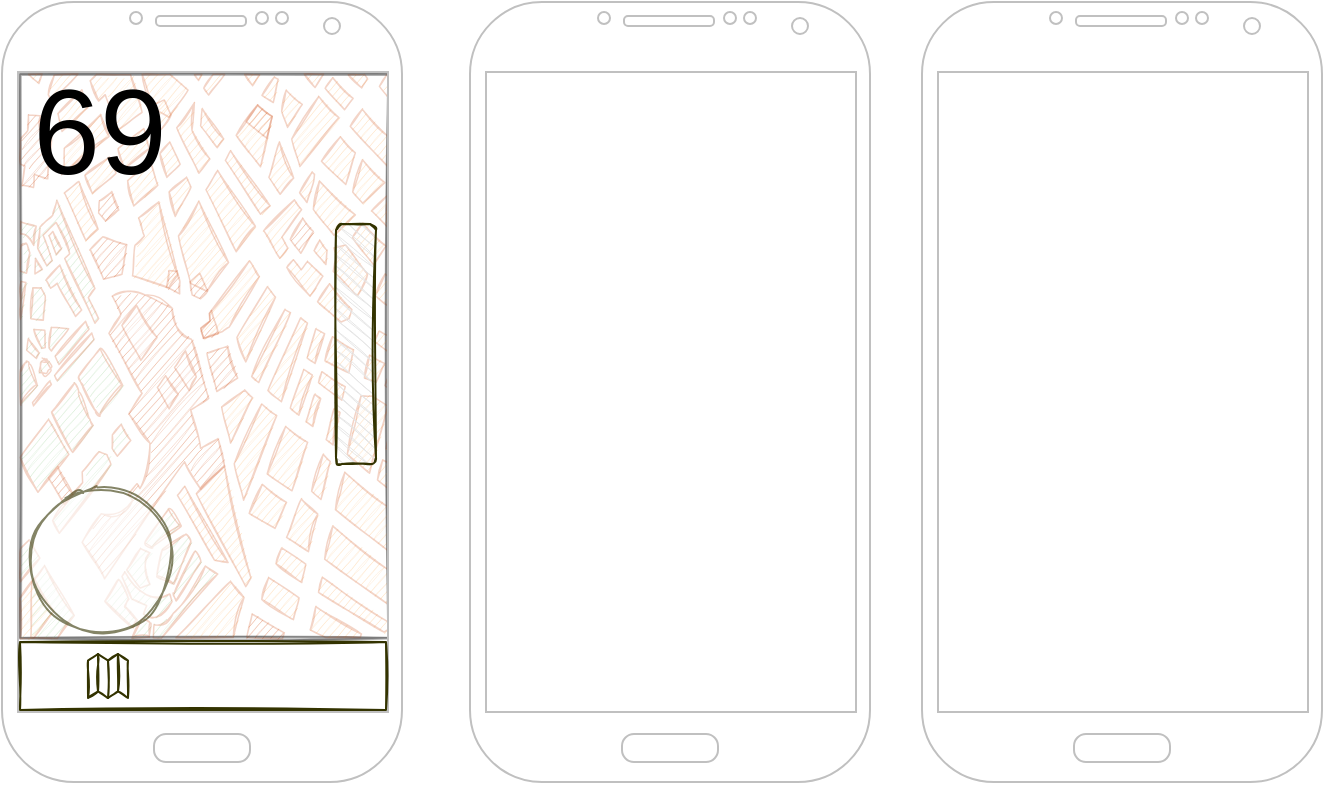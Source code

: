 <mxfile version="20.4.2" type="github">
  <diagram id="QHVrxJFRXrvULvgmnxff" name="Страница 1">
    <mxGraphModel dx="509" dy="317" grid="1" gridSize="10" guides="1" tooltips="1" connect="1" arrows="1" fold="1" page="1" pageScale="1" pageWidth="827" pageHeight="1169" math="0" shadow="0">
      <root>
        <mxCell id="0" />
        <mxCell id="1" parent="0" />
        <mxCell id="k3diRSCtVvgtM6xp0gNi-18" value="" style="verticalLabelPosition=bottom;shadow=0;dashed=0;align=center;html=1;verticalAlign=top;strokeWidth=1;shape=mxgraph.mockup.misc.map;glass=0;labelBackgroundColor=none;labelBorderColor=none;sketch=1;strokeColor=#333300;fontSize=60;fillColor=#E6E6E6;opacity=30;" vertex="1" parent="1">
          <mxGeometry x="89" y="76" width="185" height="283" as="geometry" />
        </mxCell>
        <mxCell id="k3diRSCtVvgtM6xp0gNi-4" value="" style="verticalLabelPosition=bottom;verticalAlign=top;html=1;shadow=0;dashed=0;strokeWidth=1;shape=mxgraph.android.phone2;strokeColor=#c0c0c0;" vertex="1" parent="1">
          <mxGeometry x="80" y="40" width="200" height="390" as="geometry" />
        </mxCell>
        <mxCell id="k3diRSCtVvgtM6xp0gNi-5" value="" style="verticalLabelPosition=bottom;verticalAlign=top;html=1;shadow=0;dashed=0;strokeWidth=1;shape=mxgraph.android.phone2;strokeColor=#c0c0c0;" vertex="1" parent="1">
          <mxGeometry x="314" y="40" width="200" height="390" as="geometry" />
        </mxCell>
        <mxCell id="k3diRSCtVvgtM6xp0gNi-6" value="" style="verticalLabelPosition=bottom;verticalAlign=top;html=1;shadow=0;dashed=0;strokeWidth=1;shape=mxgraph.android.phone2;strokeColor=#c0c0c0;" vertex="1" parent="1">
          <mxGeometry x="540" y="40" width="200" height="390" as="geometry" />
        </mxCell>
        <mxCell id="k3diRSCtVvgtM6xp0gNi-8" value="" style="rounded=0;whiteSpace=wrap;html=1;strokeWidth=1;strokeColor=#333300;shadow=0;fillColor=none;perimeterSpacing=0;sketch=1;" vertex="1" parent="1">
          <mxGeometry x="89" y="360" width="183" height="34" as="geometry" />
        </mxCell>
        <mxCell id="k3diRSCtVvgtM6xp0gNi-9" value="69" style="text;html=1;strokeColor=none;fillColor=none;align=center;verticalAlign=middle;whiteSpace=wrap;rounded=0;shadow=0;strokeWidth=1;sketch=0;fontSize=60;labelBackgroundColor=none;labelBorderColor=none;" vertex="1" parent="1">
          <mxGeometry x="99" y="90" width="60" height="30" as="geometry" />
        </mxCell>
        <mxCell id="k3diRSCtVvgtM6xp0gNi-10" value="" style="html=1;verticalLabelPosition=bottom;align=center;labelBackgroundColor=#ffffff;verticalAlign=top;strokeWidth=1;strokeColor=#333300;shadow=0;dashed=0;shape=mxgraph.ios7.icons.map;fillColor=none;sketch=1;" vertex="1" parent="1">
          <mxGeometry x="123" y="366" width="20" height="22" as="geometry" />
        </mxCell>
        <mxCell id="k3diRSCtVvgtM6xp0gNi-11" value="" style="shape=image;html=1;verticalAlign=top;verticalLabelPosition=bottom;labelBackgroundColor=#ffffff;imageAspect=0;aspect=fixed;image=https://cdn4.iconfinder.com/data/icons/evil-icons-user-interface/64/setting-128.png;shadow=0;strokeColor=#CCCCCC;strokeWidth=1;" vertex="1" parent="1">
          <mxGeometry x="225" y="362" width="32" height="32" as="geometry" />
        </mxCell>
        <mxCell id="k3diRSCtVvgtM6xp0gNi-12" value="" style="ellipse;whiteSpace=wrap;html=1;aspect=fixed;shadow=0;sketch=1;strokeColor=#333300;strokeWidth=1;fillColor=default;opacity=60;" vertex="1" parent="1">
          <mxGeometry x="94" y="284" width="70" height="70" as="geometry" />
        </mxCell>
        <mxCell id="k3diRSCtVvgtM6xp0gNi-13" value="" style="shape=image;html=1;verticalAlign=top;verticalLabelPosition=bottom;labelBackgroundColor=#ffffff;imageAspect=0;aspect=fixed;image=https://cdn4.iconfinder.com/data/icons/essential-app-2/16/location-service-place-gps-128.png;shadow=0;labelBorderColor=none;sketch=0;strokeColor=#333300;strokeWidth=1;fontSize=60;fillColor=none;" vertex="1" parent="1">
          <mxGeometry x="247" y="88" width="20" height="20" as="geometry" />
        </mxCell>
        <mxCell id="k3diRSCtVvgtM6xp0gNi-15" value="" style="shape=image;html=1;verticalAlign=top;verticalLabelPosition=bottom;labelBackgroundColor=#ffffff;imageAspect=0;aspect=fixed;image=https://cdn4.iconfinder.com/data/icons/48-bubbles/48/38.Location-Pin-128.png;shadow=0;labelBorderColor=none;sketch=1;strokeColor=#333300;strokeWidth=1;fontSize=60;fillColor=none;" vertex="1" parent="1">
          <mxGeometry x="105" y="295" width="48" height="48" as="geometry" />
        </mxCell>
        <mxCell id="k3diRSCtVvgtM6xp0gNi-17" value="" style="rounded=1;whiteSpace=wrap;html=1;shadow=0;labelBackgroundColor=none;labelBorderColor=none;sketch=1;strokeColor=#333300;strokeWidth=1;fontSize=60;fillColor=#E6E6E6;rotation=90;glass=0;" vertex="1" parent="1">
          <mxGeometry x="197" y="201" width="120" height="20" as="geometry" />
        </mxCell>
      </root>
    </mxGraphModel>
  </diagram>
</mxfile>
